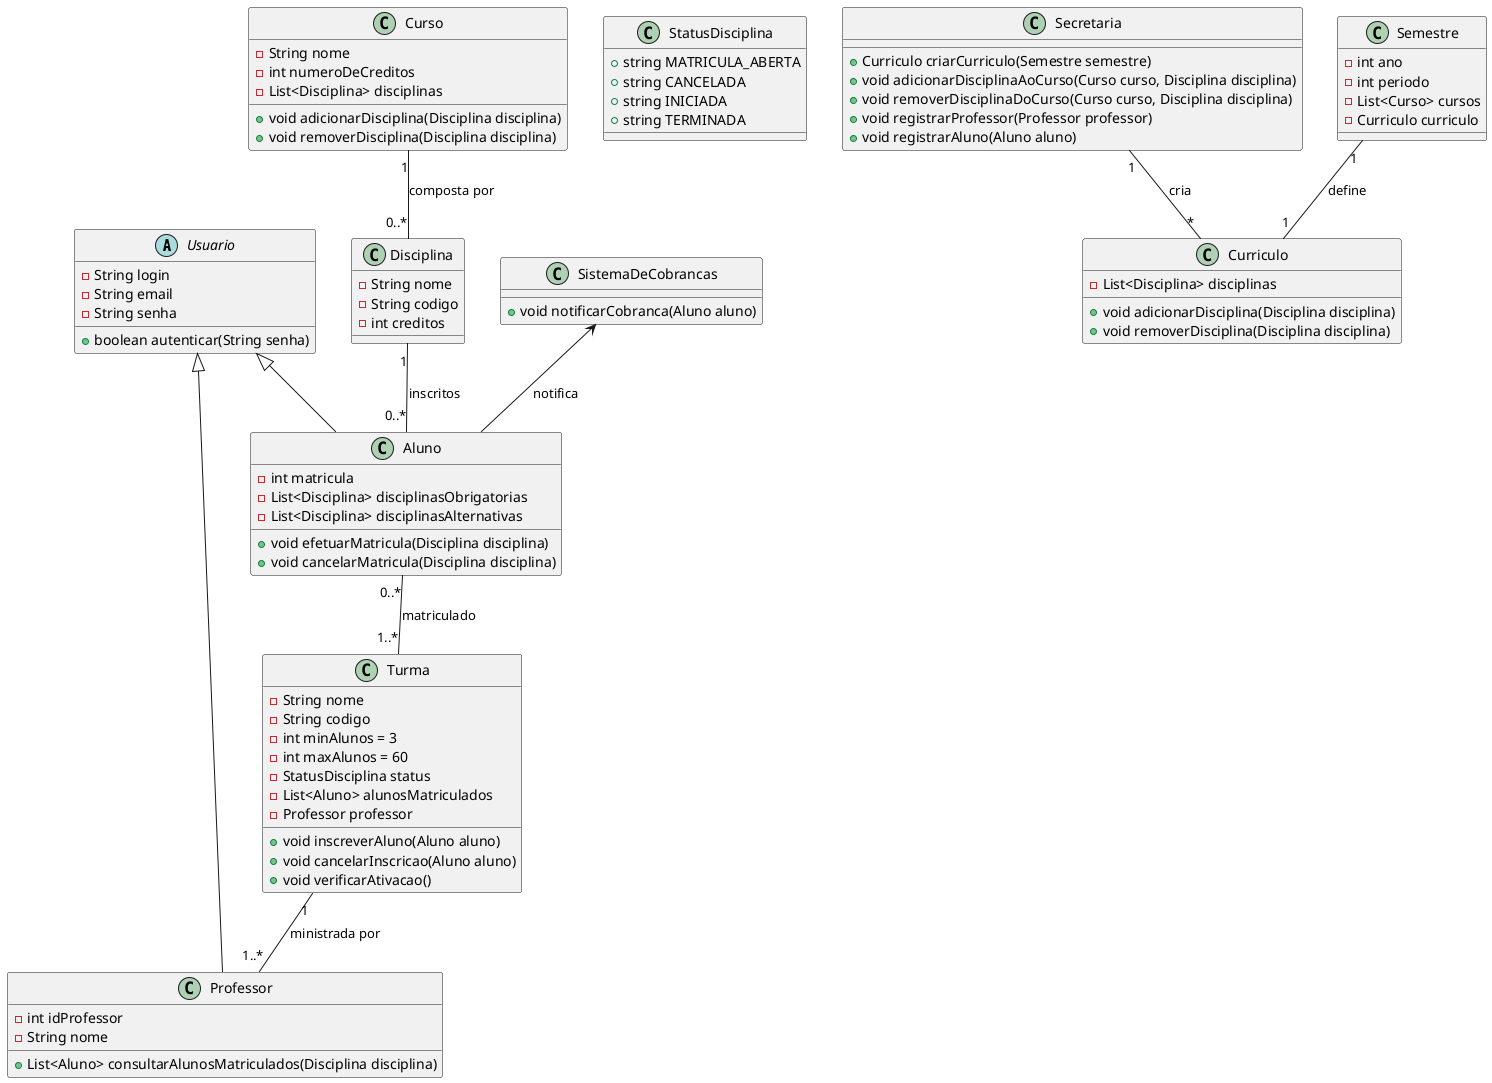 @startuml

' CONFIRMAR: Usar interface?
abstract class Usuario {
    -String login
    -String email
    -String senha
    +boolean autenticar(String senha)
}

class Aluno extends Usuario {
    -int matricula
    -List<Disciplina> disciplinasObrigatorias
    -List<Disciplina> disciplinasAlternativas
    +void efetuarMatricula(Disciplina disciplina)
    +void cancelarMatricula(Disciplina disciplina)
}


class Professor extends Usuario {
    -int idProfessor
    -String nome
    +List<Aluno> consultarAlunosMatriculados(Disciplina disciplina)
}

class Disciplina {
    -String nome
    -String codigo
    -int creditos
}

class Turma {
    -String nome
    -String codigo
    -int minAlunos = 3
    -int maxAlunos = 60
    -StatusDisciplina status
    -List<Aluno> alunosMatriculados
    -Professor professor
    +void inscreverAluno(Aluno aluno)
    +void cancelarInscricao(Aluno aluno)
    +void verificarAtivacao()
}

class StatusDisciplina {
    +string MATRICULA_ABERTA
    +string CANCELADA
    +string INICIADA
    +string TERMINADA
}

class Curso {
    -String nome
    -int numeroDeCreditos
    -List<Disciplina> disciplinas
    +void adicionarDisciplina(Disciplina disciplina)
    +void removerDisciplina(Disciplina disciplina)
}

class Secretaria {
    +Curriculo criarCurriculo(Semestre semestre)
    +void adicionarDisciplinaAoCurso(Curso curso, Disciplina disciplina)
    +void removerDisciplinaDoCurso(Curso curso, Disciplina disciplina)
    +void registrarProfessor(Professor professor)
    +void registrarAluno(Aluno aluno)
}

class SistemaDeCobrancas {
    +void notificarCobranca(Aluno aluno)
}

class Semestre {
    -int ano
    -int periodo
    -List<Curso> cursos
    -Curriculo curriculo
}

class Curriculo {
    -List<Disciplina> disciplinas
    +void adicionarDisciplina(Disciplina disciplina)
    +void removerDisciplina(Disciplina disciplina)
}

Aluno "0..*" -- "1..*" Turma : "matriculado"
Turma "1" -- "1..*" Professor : "ministrada por"
Curso "1" -- "0..*" Disciplina : "composta por"
Semestre "1" -- "1" Curriculo : "define"
Secretaria "1" -- "*" Curriculo : "cria"
SistemaDeCobrancas <-- Aluno : "notifica"
Disciplina "1" -- "0..*" Aluno : "inscritos"

@enduml
